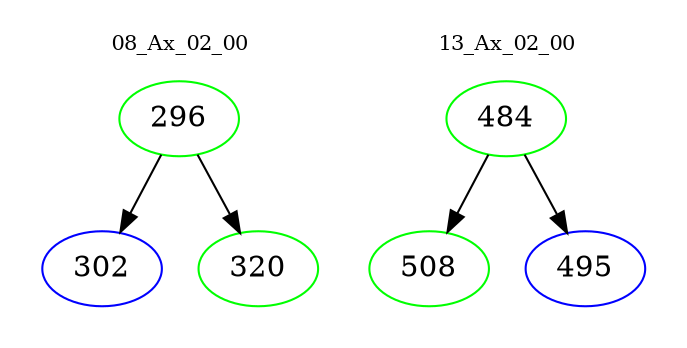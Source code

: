 digraph{
subgraph cluster_0 {
color = white
label = "08_Ax_02_00";
fontsize=10;
T0_296 [label="296", color="green"]
T0_296 -> T0_302 [color="black"]
T0_302 [label="302", color="blue"]
T0_296 -> T0_320 [color="black"]
T0_320 [label="320", color="green"]
}
subgraph cluster_1 {
color = white
label = "13_Ax_02_00";
fontsize=10;
T1_484 [label="484", color="green"]
T1_484 -> T1_508 [color="black"]
T1_508 [label="508", color="green"]
T1_484 -> T1_495 [color="black"]
T1_495 [label="495", color="blue"]
}
}
